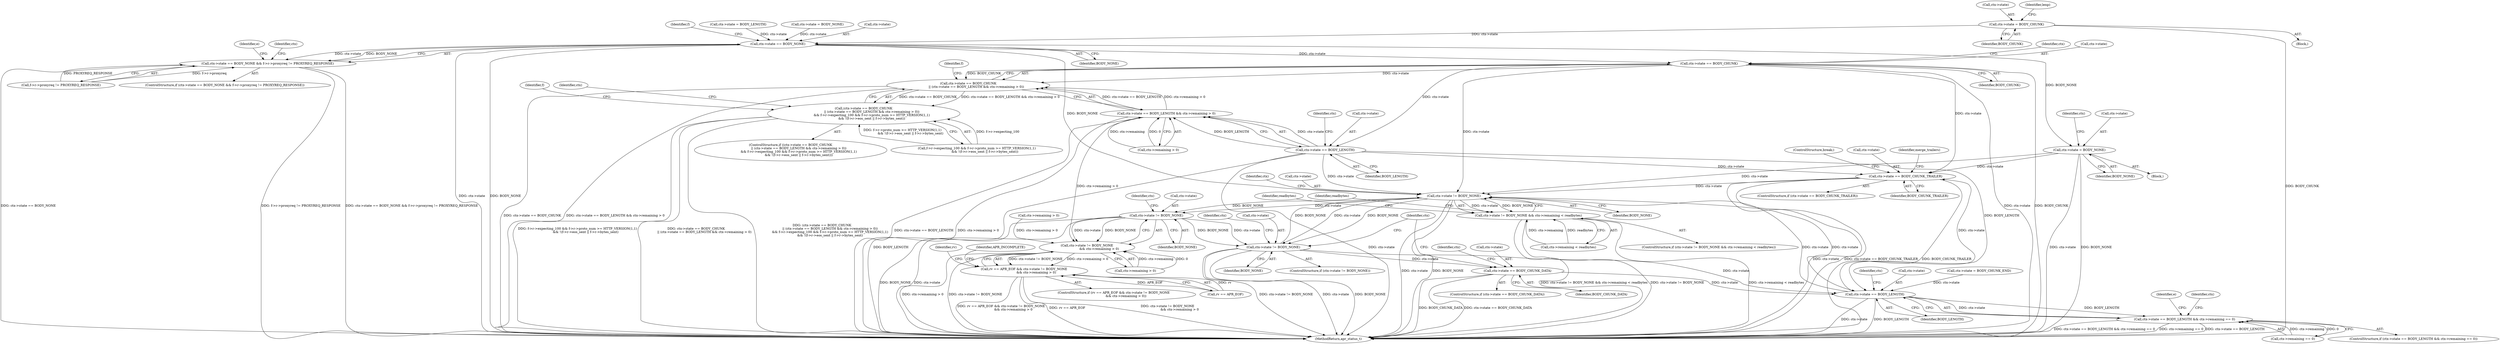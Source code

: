 digraph "0_httpd_e427c41257957b57036d5a549b260b6185d1dd73@pointer" {
"1000261" [label="(Call,ctx->state = BODY_CHUNK)"];
"1000343" [label="(Call,ctx->state == BODY_NONE)"];
"1000342" [label="(Call,ctx->state == BODY_NONE && f->r->proxyreq != PROXYREQ_RESPONSE)"];
"1000377" [label="(Call,ctx->state == BODY_CHUNK)"];
"1000376" [label="(Call,ctx->state == BODY_CHUNK\n                || (ctx->state == BODY_LENGTH && ctx->remaining > 0))"];
"1000375" [label="(Call,(ctx->state == BODY_CHUNK\n                || (ctx->state == BODY_LENGTH && ctx->remaining > 0))\n                && f->r->expecting_100 && f->r->proto_num >= HTTP_VERSION(1,1)\n                && !(f->r->eos_sent || f->r->bytes_sent))"];
"1000383" [label="(Call,ctx->state == BODY_LENGTH)"];
"1000382" [label="(Call,ctx->state == BODY_LENGTH && ctx->remaining > 0)"];
"1000735" [label="(Call,ctx->state != BODY_NONE\n                        && ctx->remaining > 0)"];
"1000731" [label="(Call,rv == APR_EOF && ctx->state != BODY_NONE\n                        && ctx->remaining > 0)"];
"1000655" [label="(Call,ctx->state == BODY_CHUNK_TRAILER)"];
"1000682" [label="(Call,ctx->state != BODY_NONE)"];
"1000681" [label="(Call,ctx->state != BODY_NONE && ctx->remaining < readbytes)"];
"1000736" [label="(Call,ctx->state != BODY_NONE)"];
"1000766" [label="(Call,ctx->state != BODY_NONE)"];
"1000798" [label="(Call,ctx->state == BODY_CHUNK_DATA)"];
"1000816" [label="(Call,ctx->state == BODY_LENGTH)"];
"1000815" [label="(Call,ctx->state == BODY_LENGTH && ctx->remaining == 0)"];
"1000431" [label="(Call,ctx->state = BODY_NONE)"];
"1000432" [label="(Call,ctx->state)"];
"1000351" [label="(Identifier,f)"];
"1000731" [label="(Call,rv == APR_EOF && ctx->state != BODY_NONE\n                        && ctx->remaining > 0)"];
"1000700" [label="(Identifier,readbytes)"];
"1000823" [label="(Identifier,ctx)"];
"1000686" [label="(Identifier,BODY_NONE)"];
"1000387" [label="(Identifier,BODY_LENGTH)"];
"1000687" [label="(Call,ctx->remaining < readbytes)"];
"1000689" [label="(Identifier,ctx)"];
"1000799" [label="(Call,ctx->state)"];
"1000765" [label="(ControlStructure,if (ctx->state != BODY_NONE))"];
"1000821" [label="(Call,ctx->remaining == 0)"];
"1000431" [label="(Call,ctx->state = BODY_NONE)"];
"1000262" [label="(Call,ctx->state)"];
"1000377" [label="(Call,ctx->state == BODY_CHUNK)"];
"1000390" [label="(Identifier,ctx)"];
"1000260" [label="(Block,)"];
"1000820" [label="(Identifier,BODY_LENGTH)"];
"1000341" [label="(ControlStructure,if (ctx->state == BODY_NONE && f->r->proxyreq != PROXYREQ_RESPONSE))"];
"1000778" [label="(Call,ctx->remaining > 0)"];
"1000736" [label="(Call,ctx->state != BODY_NONE)"];
"1000815" [label="(Call,ctx->state == BODY_LENGTH && ctx->remaining == 0)"];
"1000348" [label="(Call,f->r->proxyreq != PROXYREQ_RESPONSE)"];
"1000382" [label="(Call,ctx->state == BODY_LENGTH && ctx->remaining > 0)"];
"1000427" [label="(Identifier,f)"];
"1000774" [label="(Identifier,ctx)"];
"1000743" [label="(Identifier,ctx)"];
"1000261" [label="(Call,ctx->state = BODY_CHUNK)"];
"1000817" [label="(Call,ctx->state)"];
"1000435" [label="(Identifier,BODY_NONE)"];
"1000375" [label="(Call,(ctx->state == BODY_CHUNK\n                || (ctx->state == BODY_LENGTH && ctx->remaining > 0))\n                && f->r->expecting_100 && f->r->proto_num >= HTTP_VERSION(1,1)\n                && !(f->r->eos_sent || f->r->bytes_sent))"];
"1000751" [label="(Identifier,rv)"];
"1000766" [label="(Call,ctx->state != BODY_NONE)"];
"1000342" [label="(Call,ctx->state == BODY_NONE && f->r->proxyreq != PROXYREQ_RESPONSE)"];
"1000828" [label="(Identifier,e)"];
"1000737" [label="(Call,ctx->state)"];
"1000845" [label="(Identifier,ctx)"];
"1000284" [label="(Identifier,lenp)"];
"1000654" [label="(ControlStructure,if (ctx->state == BODY_CHUNK_TRAILER))"];
"1000520" [label="(Identifier,ctx)"];
"1000384" [label="(Call,ctx->state)"];
"1000680" [label="(ControlStructure,if (ctx->state != BODY_NONE && ctx->remaining < readbytes))"];
"1000376" [label="(Call,ctx->state == BODY_CHUNK\n                || (ctx->state == BODY_LENGTH && ctx->remaining > 0))"];
"1000748" [label="(Identifier,APR_INCOMPLETE)"];
"1000735" [label="(Call,ctx->state != BODY_NONE\n                        && ctx->remaining > 0)"];
"1000357" [label="(Identifier,e)"];
"1000385" [label="(Identifier,ctx)"];
"1000908" [label="(MethodReturn,apr_status_t)"];
"1000290" [label="(Call,ctx->state = BODY_LENGTH)"];
"1000196" [label="(Call,ctx->state = BODY_NONE)"];
"1000740" [label="(Identifier,BODY_NONE)"];
"1000347" [label="(Identifier,BODY_NONE)"];
"1000682" [label="(Call,ctx->state != BODY_NONE)"];
"1000265" [label="(Identifier,BODY_CHUNK)"];
"1000430" [label="(Block,)"];
"1000804" [label="(Call,ctx->state = BODY_CHUNK_END)"];
"1000741" [label="(Call,ctx->remaining > 0)"];
"1000383" [label="(Call,ctx->state == BODY_LENGTH)"];
"1000818" [label="(Identifier,ctx)"];
"1000438" [label="(Identifier,ctx)"];
"1000343" [label="(Call,ctx->state == BODY_NONE)"];
"1000816" [label="(Call,ctx->state == BODY_LENGTH)"];
"1000798" [label="(Call,ctx->state == BODY_CHUNK_DATA)"];
"1000381" [label="(Identifier,BODY_CHUNK)"];
"1000814" [label="(ControlStructure,if (ctx->state == BODY_LENGTH && ctx->remaining == 0))"];
"1000770" [label="(Identifier,BODY_NONE)"];
"1000656" [label="(Call,ctx->state)"];
"1000681" [label="(Call,ctx->state != BODY_NONE && ctx->remaining < readbytes)"];
"1000730" [label="(ControlStructure,if (rv == APR_EOF && ctx->state != BODY_NONE\n                        && ctx->remaining > 0))"];
"1000732" [label="(Call,rv == APR_EOF)"];
"1000659" [label="(Identifier,BODY_CHUNK_TRAILER)"];
"1000806" [label="(Identifier,ctx)"];
"1000396" [label="(Identifier,f)"];
"1000374" [label="(ControlStructure,if ((ctx->state == BODY_CHUNK\n                || (ctx->state == BODY_LENGTH && ctx->remaining > 0))\n                && f->r->expecting_100 && f->r->proto_num >= HTTP_VERSION(1,1)\n                && !(f->r->eos_sent || f->r->bytes_sent)))"];
"1000393" [label="(Call,f->r->expecting_100 && f->r->proto_num >= HTTP_VERSION(1,1)\n                && !(f->r->eos_sent || f->r->bytes_sent))"];
"1000388" [label="(Call,ctx->remaining > 0)"];
"1000655" [label="(Call,ctx->state == BODY_CHUNK_TRAILER)"];
"1000767" [label="(Call,ctx->state)"];
"1000797" [label="(ControlStructure,if (ctx->state == BODY_CHUNK_DATA))"];
"1000663" [label="(Identifier,merge_trailers)"];
"1000379" [label="(Identifier,ctx)"];
"1000378" [label="(Call,ctx->state)"];
"1000694" [label="(Identifier,readbytes)"];
"1000683" [label="(Call,ctx->state)"];
"1000344" [label="(Call,ctx->state)"];
"1000802" [label="(Identifier,BODY_CHUNK_DATA)"];
"1000675" [label="(ControlStructure,break;)"];
"1000261" -> "1000260"  [label="AST: "];
"1000261" -> "1000265"  [label="CFG: "];
"1000262" -> "1000261"  [label="AST: "];
"1000265" -> "1000261"  [label="AST: "];
"1000284" -> "1000261"  [label="CFG: "];
"1000261" -> "1000908"  [label="DDG: BODY_CHUNK"];
"1000261" -> "1000343"  [label="DDG: ctx->state"];
"1000343" -> "1000342"  [label="AST: "];
"1000343" -> "1000347"  [label="CFG: "];
"1000344" -> "1000343"  [label="AST: "];
"1000347" -> "1000343"  [label="AST: "];
"1000351" -> "1000343"  [label="CFG: "];
"1000342" -> "1000343"  [label="CFG: "];
"1000343" -> "1000908"  [label="DDG: ctx->state"];
"1000343" -> "1000908"  [label="DDG: BODY_NONE"];
"1000343" -> "1000342"  [label="DDG: ctx->state"];
"1000343" -> "1000342"  [label="DDG: BODY_NONE"];
"1000290" -> "1000343"  [label="DDG: ctx->state"];
"1000196" -> "1000343"  [label="DDG: ctx->state"];
"1000343" -> "1000377"  [label="DDG: ctx->state"];
"1000343" -> "1000431"  [label="DDG: BODY_NONE"];
"1000343" -> "1000682"  [label="DDG: BODY_NONE"];
"1000342" -> "1000341"  [label="AST: "];
"1000342" -> "1000348"  [label="CFG: "];
"1000348" -> "1000342"  [label="AST: "];
"1000357" -> "1000342"  [label="CFG: "];
"1000379" -> "1000342"  [label="CFG: "];
"1000342" -> "1000908"  [label="DDG: ctx->state == BODY_NONE"];
"1000342" -> "1000908"  [label="DDG: f->r->proxyreq != PROXYREQ_RESPONSE"];
"1000342" -> "1000908"  [label="DDG: ctx->state == BODY_NONE && f->r->proxyreq != PROXYREQ_RESPONSE"];
"1000348" -> "1000342"  [label="DDG: f->r->proxyreq"];
"1000348" -> "1000342"  [label="DDG: PROXYREQ_RESPONSE"];
"1000377" -> "1000376"  [label="AST: "];
"1000377" -> "1000381"  [label="CFG: "];
"1000378" -> "1000377"  [label="AST: "];
"1000381" -> "1000377"  [label="AST: "];
"1000385" -> "1000377"  [label="CFG: "];
"1000376" -> "1000377"  [label="CFG: "];
"1000377" -> "1000908"  [label="DDG: ctx->state"];
"1000377" -> "1000908"  [label="DDG: BODY_CHUNK"];
"1000377" -> "1000376"  [label="DDG: ctx->state"];
"1000377" -> "1000376"  [label="DDG: BODY_CHUNK"];
"1000377" -> "1000383"  [label="DDG: ctx->state"];
"1000377" -> "1000655"  [label="DDG: ctx->state"];
"1000377" -> "1000682"  [label="DDG: ctx->state"];
"1000376" -> "1000375"  [label="AST: "];
"1000376" -> "1000382"  [label="CFG: "];
"1000382" -> "1000376"  [label="AST: "];
"1000396" -> "1000376"  [label="CFG: "];
"1000375" -> "1000376"  [label="CFG: "];
"1000376" -> "1000908"  [label="DDG: ctx->state == BODY_CHUNK"];
"1000376" -> "1000908"  [label="DDG: ctx->state == BODY_LENGTH && ctx->remaining > 0"];
"1000376" -> "1000375"  [label="DDG: ctx->state == BODY_CHUNK"];
"1000376" -> "1000375"  [label="DDG: ctx->state == BODY_LENGTH && ctx->remaining > 0"];
"1000382" -> "1000376"  [label="DDG: ctx->state == BODY_LENGTH"];
"1000382" -> "1000376"  [label="DDG: ctx->remaining > 0"];
"1000375" -> "1000374"  [label="AST: "];
"1000375" -> "1000393"  [label="CFG: "];
"1000393" -> "1000375"  [label="AST: "];
"1000427" -> "1000375"  [label="CFG: "];
"1000520" -> "1000375"  [label="CFG: "];
"1000375" -> "1000908"  [label="DDG: ctx->state == BODY_CHUNK\n                || (ctx->state == BODY_LENGTH && ctx->remaining > 0)"];
"1000375" -> "1000908"  [label="DDG: (ctx->state == BODY_CHUNK\n                || (ctx->state == BODY_LENGTH && ctx->remaining > 0))\n                && f->r->expecting_100 && f->r->proto_num >= HTTP_VERSION(1,1)\n                && !(f->r->eos_sent || f->r->bytes_sent)"];
"1000375" -> "1000908"  [label="DDG: f->r->expecting_100 && f->r->proto_num >= HTTP_VERSION(1,1)\n                && !(f->r->eos_sent || f->r->bytes_sent)"];
"1000393" -> "1000375"  [label="DDG: f->r->expecting_100"];
"1000393" -> "1000375"  [label="DDG: f->r->proto_num >= HTTP_VERSION(1,1)\n                && !(f->r->eos_sent || f->r->bytes_sent)"];
"1000383" -> "1000382"  [label="AST: "];
"1000383" -> "1000387"  [label="CFG: "];
"1000384" -> "1000383"  [label="AST: "];
"1000387" -> "1000383"  [label="AST: "];
"1000390" -> "1000383"  [label="CFG: "];
"1000382" -> "1000383"  [label="CFG: "];
"1000383" -> "1000908"  [label="DDG: ctx->state"];
"1000383" -> "1000908"  [label="DDG: BODY_LENGTH"];
"1000383" -> "1000382"  [label="DDG: ctx->state"];
"1000383" -> "1000382"  [label="DDG: BODY_LENGTH"];
"1000383" -> "1000655"  [label="DDG: ctx->state"];
"1000383" -> "1000682"  [label="DDG: ctx->state"];
"1000383" -> "1000816"  [label="DDG: BODY_LENGTH"];
"1000382" -> "1000388"  [label="CFG: "];
"1000388" -> "1000382"  [label="AST: "];
"1000382" -> "1000908"  [label="DDG: ctx->state == BODY_LENGTH"];
"1000382" -> "1000908"  [label="DDG: ctx->remaining > 0"];
"1000388" -> "1000382"  [label="DDG: ctx->remaining"];
"1000388" -> "1000382"  [label="DDG: 0"];
"1000382" -> "1000735"  [label="DDG: ctx->remaining > 0"];
"1000735" -> "1000731"  [label="AST: "];
"1000735" -> "1000736"  [label="CFG: "];
"1000735" -> "1000741"  [label="CFG: "];
"1000736" -> "1000735"  [label="AST: "];
"1000741" -> "1000735"  [label="AST: "];
"1000731" -> "1000735"  [label="CFG: "];
"1000735" -> "1000908"  [label="DDG: ctx->remaining > 0"];
"1000735" -> "1000908"  [label="DDG: ctx->state != BODY_NONE"];
"1000735" -> "1000731"  [label="DDG: ctx->state != BODY_NONE"];
"1000735" -> "1000731"  [label="DDG: ctx->remaining > 0"];
"1000736" -> "1000735"  [label="DDG: ctx->state"];
"1000736" -> "1000735"  [label="DDG: BODY_NONE"];
"1000741" -> "1000735"  [label="DDG: ctx->remaining"];
"1000741" -> "1000735"  [label="DDG: 0"];
"1000778" -> "1000735"  [label="DDG: ctx->remaining > 0"];
"1000731" -> "1000730"  [label="AST: "];
"1000731" -> "1000732"  [label="CFG: "];
"1000732" -> "1000731"  [label="AST: "];
"1000748" -> "1000731"  [label="CFG: "];
"1000751" -> "1000731"  [label="CFG: "];
"1000731" -> "1000908"  [label="DDG: ctx->state != BODY_NONE\n                        && ctx->remaining > 0"];
"1000731" -> "1000908"  [label="DDG: rv == APR_EOF && ctx->state != BODY_NONE\n                        && ctx->remaining > 0"];
"1000731" -> "1000908"  [label="DDG: rv == APR_EOF"];
"1000732" -> "1000731"  [label="DDG: rv"];
"1000732" -> "1000731"  [label="DDG: APR_EOF"];
"1000655" -> "1000654"  [label="AST: "];
"1000655" -> "1000659"  [label="CFG: "];
"1000656" -> "1000655"  [label="AST: "];
"1000659" -> "1000655"  [label="AST: "];
"1000663" -> "1000655"  [label="CFG: "];
"1000675" -> "1000655"  [label="CFG: "];
"1000655" -> "1000908"  [label="DDG: ctx->state"];
"1000655" -> "1000908"  [label="DDG: ctx->state == BODY_CHUNK_TRAILER"];
"1000655" -> "1000908"  [label="DDG: BODY_CHUNK_TRAILER"];
"1000816" -> "1000655"  [label="DDG: ctx->state"];
"1000431" -> "1000655"  [label="DDG: ctx->state"];
"1000655" -> "1000682"  [label="DDG: ctx->state"];
"1000682" -> "1000681"  [label="AST: "];
"1000682" -> "1000686"  [label="CFG: "];
"1000683" -> "1000682"  [label="AST: "];
"1000686" -> "1000682"  [label="AST: "];
"1000689" -> "1000682"  [label="CFG: "];
"1000681" -> "1000682"  [label="CFG: "];
"1000682" -> "1000908"  [label="DDG: ctx->state"];
"1000682" -> "1000908"  [label="DDG: BODY_NONE"];
"1000682" -> "1000681"  [label="DDG: ctx->state"];
"1000682" -> "1000681"  [label="DDG: BODY_NONE"];
"1000816" -> "1000682"  [label="DDG: ctx->state"];
"1000431" -> "1000682"  [label="DDG: ctx->state"];
"1000766" -> "1000682"  [label="DDG: BODY_NONE"];
"1000682" -> "1000736"  [label="DDG: ctx->state"];
"1000682" -> "1000736"  [label="DDG: BODY_NONE"];
"1000682" -> "1000766"  [label="DDG: ctx->state"];
"1000682" -> "1000766"  [label="DDG: BODY_NONE"];
"1000682" -> "1000816"  [label="DDG: ctx->state"];
"1000681" -> "1000680"  [label="AST: "];
"1000681" -> "1000687"  [label="CFG: "];
"1000687" -> "1000681"  [label="AST: "];
"1000694" -> "1000681"  [label="CFG: "];
"1000700" -> "1000681"  [label="CFG: "];
"1000681" -> "1000908"  [label="DDG: ctx->state != BODY_NONE && ctx->remaining < readbytes"];
"1000681" -> "1000908"  [label="DDG: ctx->state != BODY_NONE"];
"1000681" -> "1000908"  [label="DDG: ctx->remaining < readbytes"];
"1000687" -> "1000681"  [label="DDG: ctx->remaining"];
"1000687" -> "1000681"  [label="DDG: readbytes"];
"1000736" -> "1000740"  [label="CFG: "];
"1000737" -> "1000736"  [label="AST: "];
"1000740" -> "1000736"  [label="AST: "];
"1000743" -> "1000736"  [label="CFG: "];
"1000736" -> "1000908"  [label="DDG: BODY_NONE"];
"1000736" -> "1000908"  [label="DDG: ctx->state"];
"1000736" -> "1000766"  [label="DDG: ctx->state"];
"1000736" -> "1000766"  [label="DDG: BODY_NONE"];
"1000766" -> "1000765"  [label="AST: "];
"1000766" -> "1000770"  [label="CFG: "];
"1000767" -> "1000766"  [label="AST: "];
"1000770" -> "1000766"  [label="AST: "];
"1000774" -> "1000766"  [label="CFG: "];
"1000818" -> "1000766"  [label="CFG: "];
"1000766" -> "1000908"  [label="DDG: ctx->state"];
"1000766" -> "1000908"  [label="DDG: BODY_NONE"];
"1000766" -> "1000908"  [label="DDG: ctx->state != BODY_NONE"];
"1000766" -> "1000798"  [label="DDG: ctx->state"];
"1000766" -> "1000816"  [label="DDG: ctx->state"];
"1000798" -> "1000797"  [label="AST: "];
"1000798" -> "1000802"  [label="CFG: "];
"1000799" -> "1000798"  [label="AST: "];
"1000802" -> "1000798"  [label="AST: "];
"1000806" -> "1000798"  [label="CFG: "];
"1000818" -> "1000798"  [label="CFG: "];
"1000798" -> "1000908"  [label="DDG: BODY_CHUNK_DATA"];
"1000798" -> "1000908"  [label="DDG: ctx->state == BODY_CHUNK_DATA"];
"1000798" -> "1000816"  [label="DDG: ctx->state"];
"1000816" -> "1000815"  [label="AST: "];
"1000816" -> "1000820"  [label="CFG: "];
"1000817" -> "1000816"  [label="AST: "];
"1000820" -> "1000816"  [label="AST: "];
"1000823" -> "1000816"  [label="CFG: "];
"1000815" -> "1000816"  [label="CFG: "];
"1000816" -> "1000908"  [label="DDG: ctx->state"];
"1000816" -> "1000908"  [label="DDG: BODY_LENGTH"];
"1000816" -> "1000815"  [label="DDG: ctx->state"];
"1000816" -> "1000815"  [label="DDG: BODY_LENGTH"];
"1000804" -> "1000816"  [label="DDG: ctx->state"];
"1000815" -> "1000814"  [label="AST: "];
"1000815" -> "1000821"  [label="CFG: "];
"1000821" -> "1000815"  [label="AST: "];
"1000828" -> "1000815"  [label="CFG: "];
"1000845" -> "1000815"  [label="CFG: "];
"1000815" -> "1000908"  [label="DDG: ctx->state == BODY_LENGTH"];
"1000815" -> "1000908"  [label="DDG: ctx->state == BODY_LENGTH && ctx->remaining == 0"];
"1000815" -> "1000908"  [label="DDG: ctx->remaining == 0"];
"1000821" -> "1000815"  [label="DDG: ctx->remaining"];
"1000821" -> "1000815"  [label="DDG: 0"];
"1000431" -> "1000430"  [label="AST: "];
"1000431" -> "1000435"  [label="CFG: "];
"1000432" -> "1000431"  [label="AST: "];
"1000435" -> "1000431"  [label="AST: "];
"1000438" -> "1000431"  [label="CFG: "];
"1000431" -> "1000908"  [label="DDG: ctx->state"];
"1000431" -> "1000908"  [label="DDG: BODY_NONE"];
}
